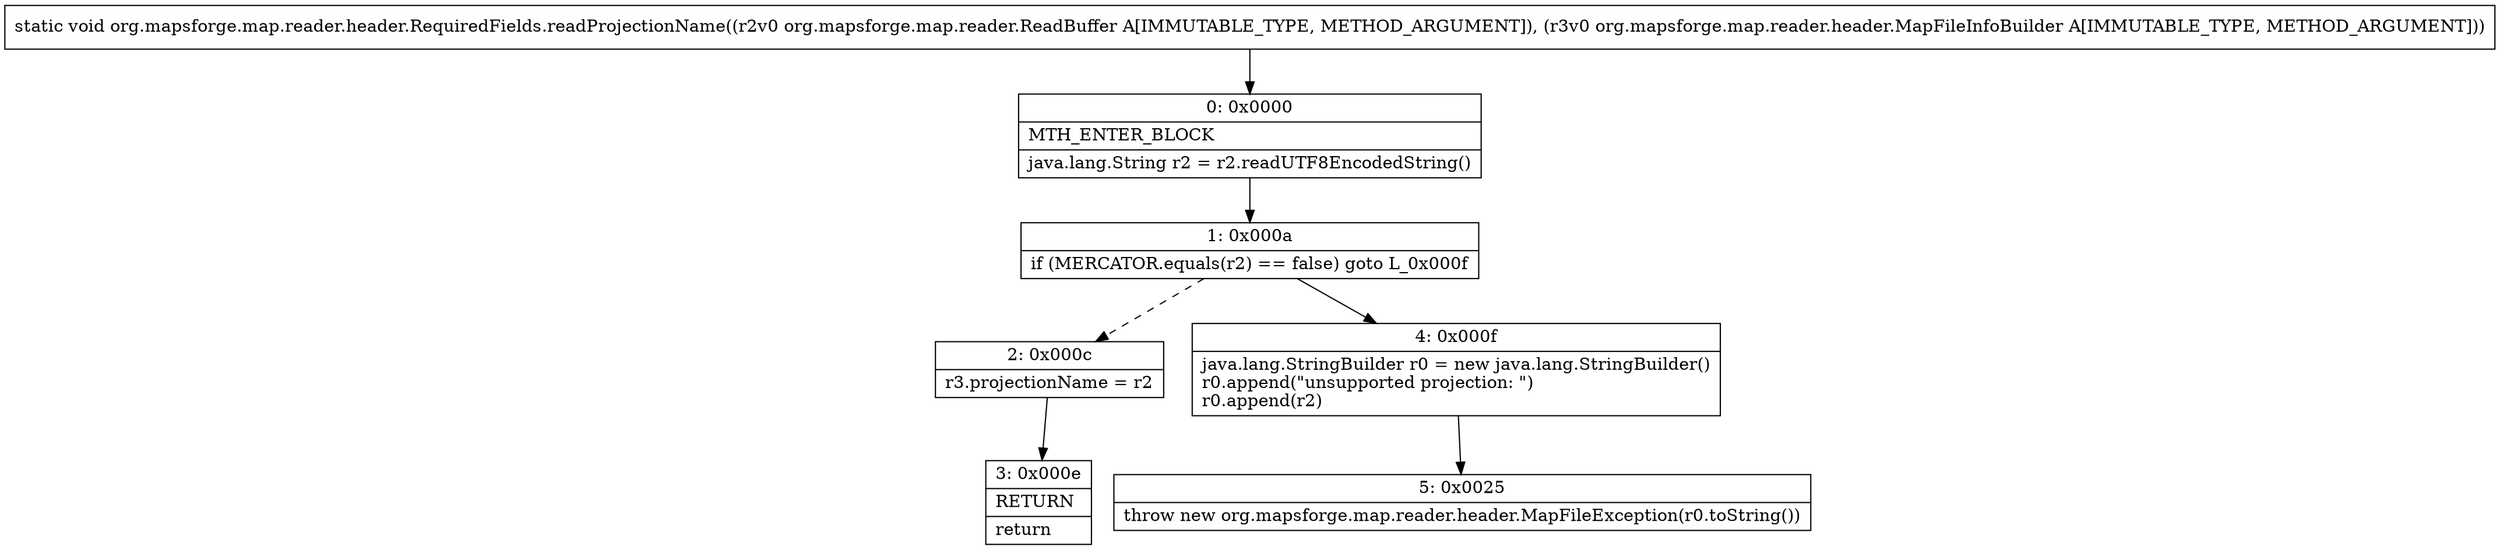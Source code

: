 digraph "CFG fororg.mapsforge.map.reader.header.RequiredFields.readProjectionName(Lorg\/mapsforge\/map\/reader\/ReadBuffer;Lorg\/mapsforge\/map\/reader\/header\/MapFileInfoBuilder;)V" {
Node_0 [shape=record,label="{0\:\ 0x0000|MTH_ENTER_BLOCK\l|java.lang.String r2 = r2.readUTF8EncodedString()\l}"];
Node_1 [shape=record,label="{1\:\ 0x000a|if (MERCATOR.equals(r2) == false) goto L_0x000f\l}"];
Node_2 [shape=record,label="{2\:\ 0x000c|r3.projectionName = r2\l}"];
Node_3 [shape=record,label="{3\:\ 0x000e|RETURN\l|return\l}"];
Node_4 [shape=record,label="{4\:\ 0x000f|java.lang.StringBuilder r0 = new java.lang.StringBuilder()\lr0.append(\"unsupported projection: \")\lr0.append(r2)\l}"];
Node_5 [shape=record,label="{5\:\ 0x0025|throw new org.mapsforge.map.reader.header.MapFileException(r0.toString())\l}"];
MethodNode[shape=record,label="{static void org.mapsforge.map.reader.header.RequiredFields.readProjectionName((r2v0 org.mapsforge.map.reader.ReadBuffer A[IMMUTABLE_TYPE, METHOD_ARGUMENT]), (r3v0 org.mapsforge.map.reader.header.MapFileInfoBuilder A[IMMUTABLE_TYPE, METHOD_ARGUMENT])) }"];
MethodNode -> Node_0;
Node_0 -> Node_1;
Node_1 -> Node_2[style=dashed];
Node_1 -> Node_4;
Node_2 -> Node_3;
Node_4 -> Node_5;
}

